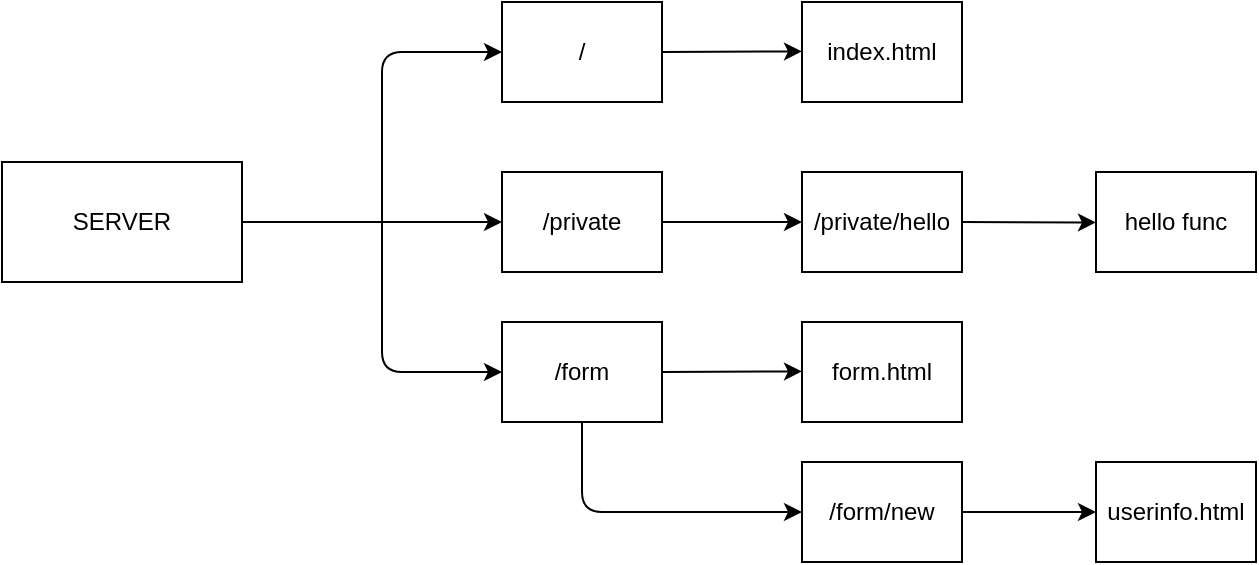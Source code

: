 <mxfile>
    <diagram id="CoIMjuyOnRQ1rNSzkrTZ" name="Page-1">
        <mxGraphModel dx="904" dy="311" grid="1" gridSize="10" guides="1" tooltips="1" connect="1" arrows="1" fold="1" page="1" pageScale="1" pageWidth="827" pageHeight="1169" math="0" shadow="0">
            <root>
                <mxCell id="0"/>
                <mxCell id="1" parent="0"/>
                <mxCell id="21" style="edgeStyle=none;html=1;exitX=1;exitY=0.5;exitDx=0;exitDy=0;entryX=0;entryY=0.5;entryDx=0;entryDy=0;" edge="1" parent="1" source="4" target="20">
                    <mxGeometry relative="1" as="geometry"/>
                </mxCell>
                <mxCell id="4" value="SERVER" style="rounded=0;whiteSpace=wrap;html=1;" vertex="1" parent="1">
                    <mxGeometry x="80" y="220" width="120" height="60" as="geometry"/>
                </mxCell>
                <mxCell id="5" value="" style="endArrow=classic;html=1;entryX=0;entryY=0.5;entryDx=0;entryDy=0;" edge="1" parent="1" target="8">
                    <mxGeometry width="50" height="50" relative="1" as="geometry">
                        <mxPoint x="270" y="250" as="sourcePoint"/>
                        <mxPoint x="330" y="170" as="targetPoint"/>
                        <Array as="points">
                            <mxPoint x="270" y="165"/>
                        </Array>
                    </mxGeometry>
                </mxCell>
                <mxCell id="6" value="" style="endArrow=classic;html=1;entryX=0;entryY=0.5;entryDx=0;entryDy=0;" edge="1" parent="1" target="10">
                    <mxGeometry width="50" height="50" relative="1" as="geometry">
                        <mxPoint x="270" y="250" as="sourcePoint"/>
                        <mxPoint x="330" y="330" as="targetPoint"/>
                        <Array as="points">
                            <mxPoint x="270" y="325"/>
                        </Array>
                    </mxGeometry>
                </mxCell>
                <mxCell id="7" style="edgeStyle=none;html=1;exitX=1;exitY=0.5;exitDx=0;exitDy=0;" edge="1" parent="1" source="8">
                    <mxGeometry relative="1" as="geometry">
                        <mxPoint x="480" y="164.724" as="targetPoint"/>
                    </mxGeometry>
                </mxCell>
                <mxCell id="8" value="/" style="rounded=0;whiteSpace=wrap;html=1;" vertex="1" parent="1">
                    <mxGeometry x="330" y="140" width="80" height="50" as="geometry"/>
                </mxCell>
                <mxCell id="9" style="edgeStyle=none;html=1;exitX=1;exitY=0.5;exitDx=0;exitDy=0;" edge="1" parent="1" source="10">
                    <mxGeometry relative="1" as="geometry">
                        <mxPoint x="480" y="324.724" as="targetPoint"/>
                    </mxGeometry>
                </mxCell>
                <mxCell id="16" style="edgeStyle=none;html=1;exitX=0.5;exitY=1;exitDx=0;exitDy=0;entryX=0;entryY=0.5;entryDx=0;entryDy=0;" edge="1" parent="1" source="10" target="17">
                    <mxGeometry relative="1" as="geometry">
                        <mxPoint x="480" y="400" as="targetPoint"/>
                        <Array as="points">
                            <mxPoint x="370" y="395"/>
                        </Array>
                    </mxGeometry>
                </mxCell>
                <mxCell id="10" value="/form" style="rounded=0;whiteSpace=wrap;html=1;" vertex="1" parent="1">
                    <mxGeometry x="330" y="300" width="80" height="50" as="geometry"/>
                </mxCell>
                <mxCell id="11" style="edgeStyle=none;html=1;exitX=1;exitY=0.5;exitDx=0;exitDy=0;" edge="1" parent="1" source="12">
                    <mxGeometry relative="1" as="geometry">
                        <mxPoint x="627" y="250.241" as="targetPoint"/>
                    </mxGeometry>
                </mxCell>
                <mxCell id="12" value="/private/hello" style="rounded=0;whiteSpace=wrap;html=1;" vertex="1" parent="1">
                    <mxGeometry x="480" y="225" width="80" height="50" as="geometry"/>
                </mxCell>
                <mxCell id="13" value="form.html" style="rounded=0;whiteSpace=wrap;html=1;" vertex="1" parent="1">
                    <mxGeometry x="480" y="300" width="80" height="50" as="geometry"/>
                </mxCell>
                <mxCell id="14" value="hello func" style="rounded=0;whiteSpace=wrap;html=1;" vertex="1" parent="1">
                    <mxGeometry x="627" y="225" width="80" height="50" as="geometry"/>
                </mxCell>
                <mxCell id="15" value="index.html" style="rounded=0;whiteSpace=wrap;html=1;" vertex="1" parent="1">
                    <mxGeometry x="480" y="140" width="80" height="50" as="geometry"/>
                </mxCell>
                <mxCell id="23" style="edgeStyle=none;html=1;exitX=1;exitY=0.5;exitDx=0;exitDy=0;entryX=0;entryY=0.5;entryDx=0;entryDy=0;" edge="1" parent="1" source="17" target="19">
                    <mxGeometry relative="1" as="geometry"/>
                </mxCell>
                <mxCell id="17" value="/form/new" style="rounded=0;whiteSpace=wrap;html=1;" vertex="1" parent="1">
                    <mxGeometry x="480" y="370" width="80" height="50" as="geometry"/>
                </mxCell>
                <mxCell id="19" value="userinfo.html" style="rounded=0;whiteSpace=wrap;html=1;" vertex="1" parent="1">
                    <mxGeometry x="627" y="370" width="80" height="50" as="geometry"/>
                </mxCell>
                <mxCell id="22" style="edgeStyle=none;html=1;exitX=1;exitY=0.5;exitDx=0;exitDy=0;entryX=0;entryY=0.5;entryDx=0;entryDy=0;" edge="1" parent="1" source="20" target="12">
                    <mxGeometry relative="1" as="geometry"/>
                </mxCell>
                <mxCell id="20" value="/private" style="rounded=0;whiteSpace=wrap;html=1;" vertex="1" parent="1">
                    <mxGeometry x="330" y="225" width="80" height="50" as="geometry"/>
                </mxCell>
            </root>
        </mxGraphModel>
    </diagram>
</mxfile>